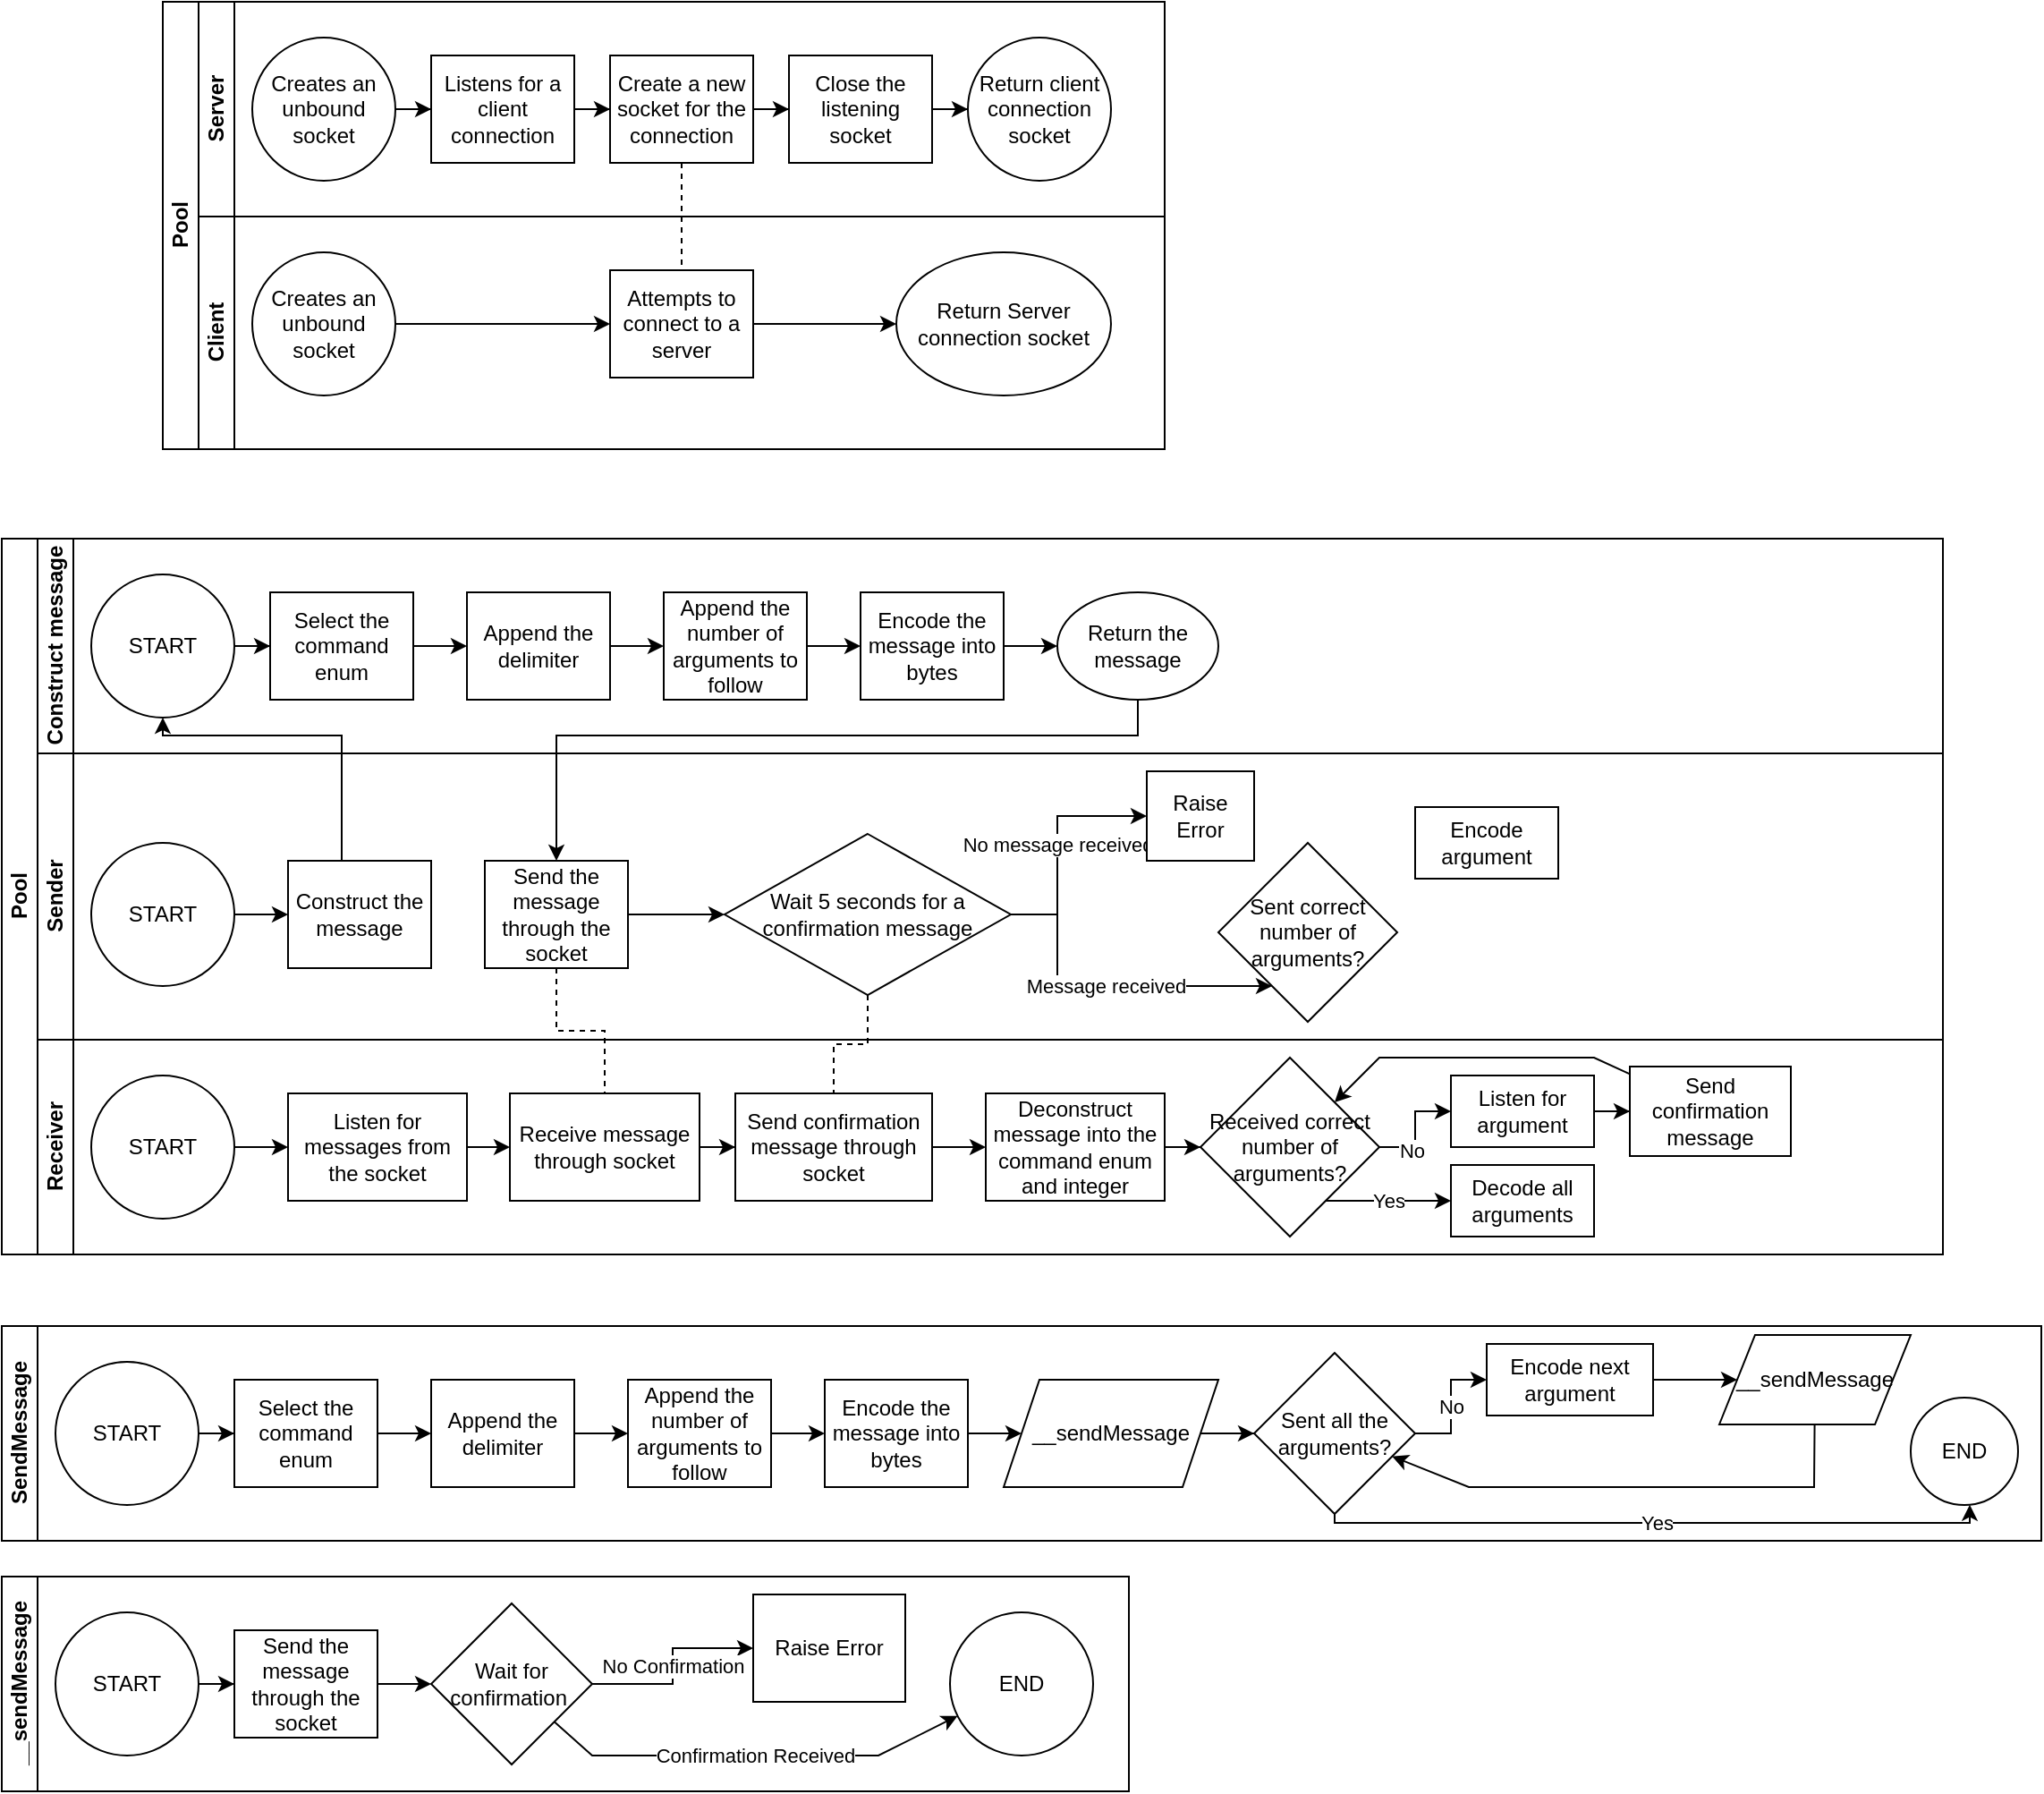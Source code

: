 <mxfile version="20.5.3" type="github">
  <diagram id="prtHgNgQTEPvFCAcTncT" name="Page-1">
    <mxGraphModel dx="1153" dy="686" grid="1" gridSize="10" guides="1" tooltips="1" connect="1" arrows="1" fold="1" page="1" pageScale="1" pageWidth="827" pageHeight="1169" math="0" shadow="0">
      <root>
        <mxCell id="0" />
        <mxCell id="1" parent="0" />
        <mxCell id="dNxyNK7c78bLwvsdeMH5-19" value="Pool" style="swimlane;html=1;childLayout=stackLayout;resizeParent=1;resizeParentMax=0;horizontal=0;startSize=20;horizontalStack=0;" parent="1" vertex="1">
          <mxGeometry x="100" y="90" width="560" height="250" as="geometry" />
        </mxCell>
        <mxCell id="dNxyNK7c78bLwvsdeMH5-27" value="" style="edgeStyle=orthogonalEdgeStyle;rounded=0;orthogonalLoop=1;jettySize=auto;html=1;dashed=1;endArrow=none;endFill=0;" parent="dNxyNK7c78bLwvsdeMH5-19" source="dNxyNK7c78bLwvsdeMH5-30" target="dNxyNK7c78bLwvsdeMH5-26" edge="1">
          <mxGeometry relative="1" as="geometry" />
        </mxCell>
        <mxCell id="dNxyNK7c78bLwvsdeMH5-20" value="Server" style="swimlane;html=1;startSize=20;horizontal=0;" parent="dNxyNK7c78bLwvsdeMH5-19" vertex="1">
          <mxGeometry x="20" width="540" height="120" as="geometry" />
        </mxCell>
        <mxCell id="P1tkEwXqQohBpj03M5yU-7" value="" style="edgeStyle=orthogonalEdgeStyle;rounded=0;orthogonalLoop=1;jettySize=auto;html=1;" parent="dNxyNK7c78bLwvsdeMH5-20" source="dNxyNK7c78bLwvsdeMH5-23" target="dNxyNK7c78bLwvsdeMH5-24" edge="1">
          <mxGeometry relative="1" as="geometry" />
        </mxCell>
        <mxCell id="dNxyNK7c78bLwvsdeMH5-23" value="Creates an unbound socket" style="ellipse;whiteSpace=wrap;html=1;" parent="dNxyNK7c78bLwvsdeMH5-20" vertex="1">
          <mxGeometry x="30" y="20" width="80" height="80" as="geometry" />
        </mxCell>
        <mxCell id="P1tkEwXqQohBpj03M5yU-3" value="" style="edgeStyle=orthogonalEdgeStyle;rounded=0;orthogonalLoop=1;jettySize=auto;html=1;" parent="dNxyNK7c78bLwvsdeMH5-20" source="dNxyNK7c78bLwvsdeMH5-24" target="dNxyNK7c78bLwvsdeMH5-30" edge="1">
          <mxGeometry relative="1" as="geometry" />
        </mxCell>
        <mxCell id="dNxyNK7c78bLwvsdeMH5-24" value="Listens for a client connection" style="rounded=0;whiteSpace=wrap;html=1;fontFamily=Helvetica;fontSize=12;fontColor=#000000;align=center;" parent="dNxyNK7c78bLwvsdeMH5-20" vertex="1">
          <mxGeometry x="130" y="30" width="80" height="60" as="geometry" />
        </mxCell>
        <mxCell id="P1tkEwXqQohBpj03M5yU-10" value="" style="edgeStyle=orthogonalEdgeStyle;rounded=0;orthogonalLoop=1;jettySize=auto;html=1;" parent="dNxyNK7c78bLwvsdeMH5-20" source="dNxyNK7c78bLwvsdeMH5-30" target="P1tkEwXqQohBpj03M5yU-9" edge="1">
          <mxGeometry relative="1" as="geometry" />
        </mxCell>
        <mxCell id="dNxyNK7c78bLwvsdeMH5-30" value="Create a new socket for the connection" style="rounded=0;whiteSpace=wrap;html=1;fontFamily=Helvetica;fontSize=12;fontColor=#000000;align=center;" parent="dNxyNK7c78bLwvsdeMH5-20" vertex="1">
          <mxGeometry x="230" y="30" width="80" height="60" as="geometry" />
        </mxCell>
        <mxCell id="dNxyNK7c78bLwvsdeMH5-32" value="Return client connection socket" style="ellipse;whiteSpace=wrap;html=1;" parent="dNxyNK7c78bLwvsdeMH5-20" vertex="1">
          <mxGeometry x="430" y="20" width="80" height="80" as="geometry" />
        </mxCell>
        <mxCell id="P1tkEwXqQohBpj03M5yU-11" value="" style="edgeStyle=orthogonalEdgeStyle;rounded=0;orthogonalLoop=1;jettySize=auto;html=1;" parent="dNxyNK7c78bLwvsdeMH5-20" source="P1tkEwXqQohBpj03M5yU-9" target="dNxyNK7c78bLwvsdeMH5-32" edge="1">
          <mxGeometry relative="1" as="geometry" />
        </mxCell>
        <mxCell id="P1tkEwXqQohBpj03M5yU-9" value="Close the listening socket" style="rounded=0;whiteSpace=wrap;html=1;fontFamily=Helvetica;fontSize=12;fontColor=#000000;align=center;" parent="dNxyNK7c78bLwvsdeMH5-20" vertex="1">
          <mxGeometry x="330" y="30" width="80" height="60" as="geometry" />
        </mxCell>
        <mxCell id="dNxyNK7c78bLwvsdeMH5-21" value="Client" style="swimlane;html=1;startSize=20;horizontal=0;" parent="dNxyNK7c78bLwvsdeMH5-19" vertex="1">
          <mxGeometry x="20" y="120" width="540" height="130" as="geometry" />
        </mxCell>
        <mxCell id="P1tkEwXqQohBpj03M5yU-14" value="" style="edgeStyle=orthogonalEdgeStyle;rounded=0;orthogonalLoop=1;jettySize=auto;html=1;" parent="dNxyNK7c78bLwvsdeMH5-21" source="dNxyNK7c78bLwvsdeMH5-26" target="P1tkEwXqQohBpj03M5yU-13" edge="1">
          <mxGeometry relative="1" as="geometry" />
        </mxCell>
        <mxCell id="dNxyNK7c78bLwvsdeMH5-26" value="Attempts to connect to a server" style="rounded=0;whiteSpace=wrap;html=1;fontFamily=Helvetica;fontSize=12;fontColor=#000000;align=center;" parent="dNxyNK7c78bLwvsdeMH5-21" vertex="1">
          <mxGeometry x="230" y="30" width="80" height="60" as="geometry" />
        </mxCell>
        <mxCell id="P1tkEwXqQohBpj03M5yU-8" value="" style="edgeStyle=orthogonalEdgeStyle;rounded=0;orthogonalLoop=1;jettySize=auto;html=1;" parent="dNxyNK7c78bLwvsdeMH5-21" source="P1tkEwXqQohBpj03M5yU-5" target="dNxyNK7c78bLwvsdeMH5-26" edge="1">
          <mxGeometry relative="1" as="geometry" />
        </mxCell>
        <mxCell id="P1tkEwXqQohBpj03M5yU-5" value="Creates an unbound socket" style="ellipse;whiteSpace=wrap;html=1;" parent="dNxyNK7c78bLwvsdeMH5-21" vertex="1">
          <mxGeometry x="30" y="20" width="80" height="80" as="geometry" />
        </mxCell>
        <mxCell id="P1tkEwXqQohBpj03M5yU-13" value="Return Server connection socket" style="ellipse;whiteSpace=wrap;html=1;" parent="dNxyNK7c78bLwvsdeMH5-21" vertex="1">
          <mxGeometry x="390" y="20" width="120" height="80" as="geometry" />
        </mxCell>
        <mxCell id="P1tkEwXqQohBpj03M5yU-15" value="Pool" style="swimlane;html=1;childLayout=stackLayout;resizeParent=1;resizeParentMax=0;horizontal=0;startSize=20;horizontalStack=0;" parent="1" vertex="1">
          <mxGeometry x="10" y="390" width="1085" height="400" as="geometry" />
        </mxCell>
        <mxCell id="P1tkEwXqQohBpj03M5yU-45" value="Construct message" style="swimlane;html=1;startSize=20;horizontal=0;" parent="P1tkEwXqQohBpj03M5yU-15" vertex="1">
          <mxGeometry x="20" width="1065" height="120" as="geometry" />
        </mxCell>
        <mxCell id="P1tkEwXqQohBpj03M5yU-46" value="" style="edgeStyle=orthogonalEdgeStyle;rounded=0;orthogonalLoop=1;jettySize=auto;html=1;" parent="P1tkEwXqQohBpj03M5yU-45" source="P1tkEwXqQohBpj03M5yU-47" target="P1tkEwXqQohBpj03M5yU-48" edge="1">
          <mxGeometry relative="1" as="geometry" />
        </mxCell>
        <mxCell id="P1tkEwXqQohBpj03M5yU-47" value="START" style="ellipse;whiteSpace=wrap;html=1;" parent="P1tkEwXqQohBpj03M5yU-45" vertex="1">
          <mxGeometry x="30" y="20" width="80" height="80" as="geometry" />
        </mxCell>
        <mxCell id="P1tkEwXqQohBpj03M5yU-48" value="Select the command enum" style="rounded=0;whiteSpace=wrap;html=1;fontFamily=Helvetica;fontSize=12;fontColor=#000000;align=center;" parent="P1tkEwXqQohBpj03M5yU-45" vertex="1">
          <mxGeometry x="130" y="30" width="80" height="60" as="geometry" />
        </mxCell>
        <mxCell id="P1tkEwXqQohBpj03M5yU-52" value="" style="edgeStyle=orthogonalEdgeStyle;rounded=0;orthogonalLoop=1;jettySize=auto;html=1;" parent="P1tkEwXqQohBpj03M5yU-45" source="P1tkEwXqQohBpj03M5yU-49" target="P1tkEwXqQohBpj03M5yU-51" edge="1">
          <mxGeometry relative="1" as="geometry" />
        </mxCell>
        <mxCell id="P1tkEwXqQohBpj03M5yU-49" value="Append the delimiter" style="rounded=0;whiteSpace=wrap;html=1;fontFamily=Helvetica;fontSize=12;fontColor=#000000;align=center;" parent="P1tkEwXqQohBpj03M5yU-45" vertex="1">
          <mxGeometry x="240" y="30" width="80" height="60" as="geometry" />
        </mxCell>
        <mxCell id="P1tkEwXqQohBpj03M5yU-50" value="" style="edgeStyle=orthogonalEdgeStyle;rounded=0;orthogonalLoop=1;jettySize=auto;html=1;" parent="P1tkEwXqQohBpj03M5yU-45" source="P1tkEwXqQohBpj03M5yU-48" target="P1tkEwXqQohBpj03M5yU-49" edge="1">
          <mxGeometry relative="1" as="geometry" />
        </mxCell>
        <mxCell id="P1tkEwXqQohBpj03M5yU-54" value="" style="edgeStyle=orthogonalEdgeStyle;rounded=0;orthogonalLoop=1;jettySize=auto;html=1;" parent="P1tkEwXqQohBpj03M5yU-45" source="P1tkEwXqQohBpj03M5yU-51" target="P1tkEwXqQohBpj03M5yU-53" edge="1">
          <mxGeometry relative="1" as="geometry" />
        </mxCell>
        <mxCell id="P1tkEwXqQohBpj03M5yU-51" value="Append the number of arguments to follow" style="rounded=0;whiteSpace=wrap;html=1;fontFamily=Helvetica;fontSize=12;fontColor=#000000;align=center;" parent="P1tkEwXqQohBpj03M5yU-45" vertex="1">
          <mxGeometry x="350" y="30" width="80" height="60" as="geometry" />
        </mxCell>
        <mxCell id="P1tkEwXqQohBpj03M5yU-58" value="" style="edgeStyle=orthogonalEdgeStyle;rounded=0;orthogonalLoop=1;jettySize=auto;html=1;" parent="P1tkEwXqQohBpj03M5yU-45" source="P1tkEwXqQohBpj03M5yU-53" target="P1tkEwXqQohBpj03M5yU-57" edge="1">
          <mxGeometry relative="1" as="geometry" />
        </mxCell>
        <mxCell id="P1tkEwXqQohBpj03M5yU-53" value="Encode the message into bytes" style="rounded=0;whiteSpace=wrap;html=1;fontFamily=Helvetica;fontSize=12;fontColor=#000000;align=center;" parent="P1tkEwXqQohBpj03M5yU-45" vertex="1">
          <mxGeometry x="460" y="30" width="80" height="60" as="geometry" />
        </mxCell>
        <mxCell id="P1tkEwXqQohBpj03M5yU-57" value="Return the message" style="ellipse;whiteSpace=wrap;html=1;fontColor=#000000;rounded=0;" parent="P1tkEwXqQohBpj03M5yU-45" vertex="1">
          <mxGeometry x="570" y="30" width="90" height="60" as="geometry" />
        </mxCell>
        <mxCell id="P1tkEwXqQohBpj03M5yU-17" value="Sender" style="swimlane;html=1;startSize=20;horizontal=0;" parent="P1tkEwXqQohBpj03M5yU-15" vertex="1">
          <mxGeometry x="20" y="120" width="1065" height="160" as="geometry" />
        </mxCell>
        <mxCell id="P1tkEwXqQohBpj03M5yU-18" value="" style="edgeStyle=orthogonalEdgeStyle;rounded=0;orthogonalLoop=1;jettySize=auto;html=1;" parent="P1tkEwXqQohBpj03M5yU-17" source="P1tkEwXqQohBpj03M5yU-19" target="P1tkEwXqQohBpj03M5yU-21" edge="1">
          <mxGeometry relative="1" as="geometry" />
        </mxCell>
        <mxCell id="P1tkEwXqQohBpj03M5yU-19" value="START" style="ellipse;whiteSpace=wrap;html=1;" parent="P1tkEwXqQohBpj03M5yU-17" vertex="1">
          <mxGeometry x="30" y="50" width="80" height="80" as="geometry" />
        </mxCell>
        <mxCell id="P1tkEwXqQohBpj03M5yU-21" value="Construct the message" style="rounded=0;whiteSpace=wrap;html=1;fontFamily=Helvetica;fontSize=12;fontColor=#000000;align=center;" parent="P1tkEwXqQohBpj03M5yU-17" vertex="1">
          <mxGeometry x="140" y="60" width="80" height="60" as="geometry" />
        </mxCell>
        <mxCell id="P1tkEwXqQohBpj03M5yU-64" value="" style="edgeStyle=orthogonalEdgeStyle;rounded=0;orthogonalLoop=1;jettySize=auto;html=1;" parent="P1tkEwXqQohBpj03M5yU-17" source="P1tkEwXqQohBpj03M5yU-61" target="P1tkEwXqQohBpj03M5yU-63" edge="1">
          <mxGeometry relative="1" as="geometry" />
        </mxCell>
        <mxCell id="P1tkEwXqQohBpj03M5yU-61" value="Send the message through the socket" style="rounded=0;whiteSpace=wrap;html=1;fontFamily=Helvetica;fontSize=12;fontColor=#000000;align=center;" parent="P1tkEwXqQohBpj03M5yU-17" vertex="1">
          <mxGeometry x="250" y="60" width="80" height="60" as="geometry" />
        </mxCell>
        <mxCell id="1jByo0EilKz6nTjALS8V-2" value="No message received" style="edgeStyle=orthogonalEdgeStyle;rounded=0;orthogonalLoop=1;jettySize=auto;html=1;" edge="1" parent="P1tkEwXqQohBpj03M5yU-17" source="P1tkEwXqQohBpj03M5yU-63" target="1jByo0EilKz6nTjALS8V-1">
          <mxGeometry relative="1" as="geometry">
            <Array as="points">
              <mxPoint x="570" y="90" />
              <mxPoint x="570" y="35" />
            </Array>
          </mxGeometry>
        </mxCell>
        <mxCell id="P1tkEwXqQohBpj03M5yU-63" value="Wait 5 seconds for a confirmation message" style="rhombus;whiteSpace=wrap;html=1;fontColor=#000000;rounded=0;" parent="P1tkEwXqQohBpj03M5yU-17" vertex="1">
          <mxGeometry x="384" y="45" width="160" height="90" as="geometry" />
        </mxCell>
        <mxCell id="1jByo0EilKz6nTjALS8V-1" value="Raise Error" style="whiteSpace=wrap;html=1;fontColor=#000000;rounded=0;" vertex="1" parent="P1tkEwXqQohBpj03M5yU-17">
          <mxGeometry x="620" y="10" width="60" height="50" as="geometry" />
        </mxCell>
        <mxCell id="1jByo0EilKz6nTjALS8V-4" value="Message received" style="edgeStyle=orthogonalEdgeStyle;rounded=0;orthogonalLoop=1;jettySize=auto;html=1;" edge="1" parent="P1tkEwXqQohBpj03M5yU-17" source="P1tkEwXqQohBpj03M5yU-63" target="1jByo0EilKz6nTjALS8V-56">
          <mxGeometry relative="1" as="geometry">
            <mxPoint x="620" y="130.043" as="targetPoint" />
            <Array as="points">
              <mxPoint x="570" y="90" />
              <mxPoint x="570" y="130" />
            </Array>
          </mxGeometry>
        </mxCell>
        <mxCell id="1jByo0EilKz6nTjALS8V-56" value="Sent correct number of arguments?" style="rhombus;whiteSpace=wrap;html=1;" vertex="1" parent="P1tkEwXqQohBpj03M5yU-17">
          <mxGeometry x="660" y="50" width="100" height="100" as="geometry" />
        </mxCell>
        <mxCell id="1jByo0EilKz6nTjALS8V-57" value="Encode argument" style="whiteSpace=wrap;html=1;" vertex="1" parent="P1tkEwXqQohBpj03M5yU-17">
          <mxGeometry x="770" y="30" width="80" height="40" as="geometry" />
        </mxCell>
        <mxCell id="P1tkEwXqQohBpj03M5yU-27" value="Receiver" style="swimlane;html=1;startSize=20;horizontal=0;" parent="P1tkEwXqQohBpj03M5yU-15" vertex="1">
          <mxGeometry x="20" y="280" width="1065" height="120" as="geometry">
            <mxRectangle x="20" y="120" width="650" height="30" as="alternateBounds" />
          </mxGeometry>
        </mxCell>
        <mxCell id="1jByo0EilKz6nTjALS8V-5" value="START" style="ellipse;whiteSpace=wrap;html=1;" vertex="1" parent="P1tkEwXqQohBpj03M5yU-27">
          <mxGeometry x="30" y="20" width="80" height="80" as="geometry" />
        </mxCell>
        <mxCell id="1jByo0EilKz6nTjALS8V-13" value="" style="edgeStyle=orthogonalEdgeStyle;rounded=0;orthogonalLoop=1;jettySize=auto;html=1;" edge="1" parent="P1tkEwXqQohBpj03M5yU-27" source="1jByo0EilKz6nTjALS8V-6" target="1jByo0EilKz6nTjALS8V-12">
          <mxGeometry relative="1" as="geometry" />
        </mxCell>
        <mxCell id="1jByo0EilKz6nTjALS8V-6" value="Receive message through socket" style="whiteSpace=wrap;html=1;" vertex="1" parent="P1tkEwXqQohBpj03M5yU-27">
          <mxGeometry x="264" y="30" width="106" height="60" as="geometry" />
        </mxCell>
        <mxCell id="1jByo0EilKz6nTjALS8V-11" value="" style="edgeStyle=orthogonalEdgeStyle;rounded=0;orthogonalLoop=1;jettySize=auto;html=1;" edge="1" parent="P1tkEwXqQohBpj03M5yU-27" source="1jByo0EilKz6nTjALS8V-9" target="1jByo0EilKz6nTjALS8V-6">
          <mxGeometry relative="1" as="geometry" />
        </mxCell>
        <mxCell id="1jByo0EilKz6nTjALS8V-9" value="Listen for messages from the socket" style="whiteSpace=wrap;html=1;" vertex="1" parent="P1tkEwXqQohBpj03M5yU-27">
          <mxGeometry x="140" y="30" width="100" height="60" as="geometry" />
        </mxCell>
        <mxCell id="1jByo0EilKz6nTjALS8V-10" value="" style="edgeStyle=orthogonalEdgeStyle;rounded=0;orthogonalLoop=1;jettySize=auto;html=1;" edge="1" parent="P1tkEwXqQohBpj03M5yU-27" source="1jByo0EilKz6nTjALS8V-5" target="1jByo0EilKz6nTjALS8V-9">
          <mxGeometry relative="1" as="geometry" />
        </mxCell>
        <mxCell id="1jByo0EilKz6nTjALS8V-12" value="Send confirmation message through socket" style="whiteSpace=wrap;html=1;" vertex="1" parent="P1tkEwXqQohBpj03M5yU-27">
          <mxGeometry x="390" y="30" width="110" height="60" as="geometry" />
        </mxCell>
        <mxCell id="1jByo0EilKz6nTjALS8V-18" value="" style="edgeStyle=orthogonalEdgeStyle;rounded=0;orthogonalLoop=1;jettySize=auto;html=1;" edge="1" parent="P1tkEwXqQohBpj03M5yU-27" source="1jByo0EilKz6nTjALS8V-15" target="1jByo0EilKz6nTjALS8V-19">
          <mxGeometry relative="1" as="geometry">
            <mxPoint x="677.5" y="60" as="targetPoint" />
          </mxGeometry>
        </mxCell>
        <mxCell id="1jByo0EilKz6nTjALS8V-15" value="Deconstruct message into the command enum and integer" style="whiteSpace=wrap;html=1;" vertex="1" parent="P1tkEwXqQohBpj03M5yU-27">
          <mxGeometry x="530" y="30" width="100" height="60" as="geometry" />
        </mxCell>
        <mxCell id="1jByo0EilKz6nTjALS8V-16" value="" style="edgeStyle=orthogonalEdgeStyle;rounded=0;orthogonalLoop=1;jettySize=auto;html=1;" edge="1" parent="P1tkEwXqQohBpj03M5yU-27" source="1jByo0EilKz6nTjALS8V-12" target="1jByo0EilKz6nTjALS8V-15">
          <mxGeometry relative="1" as="geometry" />
        </mxCell>
        <mxCell id="1jByo0EilKz6nTjALS8V-19" value="Received correct number of arguments?" style="rhombus;whiteSpace=wrap;html=1;" vertex="1" parent="P1tkEwXqQohBpj03M5yU-27">
          <mxGeometry x="650" y="10" width="100" height="100" as="geometry" />
        </mxCell>
        <mxCell id="1jByo0EilKz6nTjALS8V-45" value="Listen for argument" style="whiteSpace=wrap;html=1;" vertex="1" parent="P1tkEwXqQohBpj03M5yU-27">
          <mxGeometry x="790" y="20" width="80" height="40" as="geometry" />
        </mxCell>
        <mxCell id="1jByo0EilKz6nTjALS8V-46" value="" style="edgeStyle=orthogonalEdgeStyle;rounded=0;orthogonalLoop=1;jettySize=auto;html=1;" edge="1" parent="P1tkEwXqQohBpj03M5yU-27" source="1jByo0EilKz6nTjALS8V-19" target="1jByo0EilKz6nTjALS8V-45">
          <mxGeometry relative="1" as="geometry" />
        </mxCell>
        <mxCell id="1jByo0EilKz6nTjALS8V-52" value="No" style="edgeLabel;html=1;align=center;verticalAlign=middle;resizable=0;points=[];" vertex="1" connectable="0" parent="1jByo0EilKz6nTjALS8V-46">
          <mxGeometry x="-0.421" y="-2" relative="1" as="geometry">
            <mxPoint as="offset" />
          </mxGeometry>
        </mxCell>
        <mxCell id="1jByo0EilKz6nTjALS8V-49" value="Send confirmation message" style="whiteSpace=wrap;html=1;" vertex="1" parent="P1tkEwXqQohBpj03M5yU-27">
          <mxGeometry x="890" y="15" width="90" height="50" as="geometry" />
        </mxCell>
        <mxCell id="1jByo0EilKz6nTjALS8V-50" value="" style="edgeStyle=orthogonalEdgeStyle;rounded=0;orthogonalLoop=1;jettySize=auto;html=1;" edge="1" parent="P1tkEwXqQohBpj03M5yU-27" source="1jByo0EilKz6nTjALS8V-45" target="1jByo0EilKz6nTjALS8V-49">
          <mxGeometry relative="1" as="geometry" />
        </mxCell>
        <mxCell id="1jByo0EilKz6nTjALS8V-51" value="" style="endArrow=classic;html=1;rounded=0;" edge="1" parent="P1tkEwXqQohBpj03M5yU-27" source="1jByo0EilKz6nTjALS8V-49" target="1jByo0EilKz6nTjALS8V-19">
          <mxGeometry width="50" height="50" relative="1" as="geometry">
            <mxPoint x="590" y="130" as="sourcePoint" />
            <mxPoint x="640" y="80" as="targetPoint" />
            <Array as="points">
              <mxPoint x="870" y="10" />
              <mxPoint x="750" y="10" />
            </Array>
          </mxGeometry>
        </mxCell>
        <mxCell id="1jByo0EilKz6nTjALS8V-53" value="Decode all arguments" style="whiteSpace=wrap;html=1;" vertex="1" parent="P1tkEwXqQohBpj03M5yU-27">
          <mxGeometry x="790" y="70" width="80" height="40" as="geometry" />
        </mxCell>
        <mxCell id="1jByo0EilKz6nTjALS8V-54" value="Yes" style="edgeStyle=orthogonalEdgeStyle;rounded=0;orthogonalLoop=1;jettySize=auto;html=1;" edge="1" parent="P1tkEwXqQohBpj03M5yU-27" source="1jByo0EilKz6nTjALS8V-19" target="1jByo0EilKz6nTjALS8V-53">
          <mxGeometry relative="1" as="geometry">
            <mxPoint x="759.957" y="70.043" as="sourcePoint" />
            <mxPoint x="800" y="50.043" as="targetPoint" />
            <Array as="points">
              <mxPoint x="760" y="90" />
              <mxPoint x="760" y="90" />
            </Array>
          </mxGeometry>
        </mxCell>
        <mxCell id="P1tkEwXqQohBpj03M5yU-44" value="" style="edgeStyle=orthogonalEdgeStyle;rounded=0;orthogonalLoop=1;jettySize=auto;html=1;" parent="P1tkEwXqQohBpj03M5yU-15" source="P1tkEwXqQohBpj03M5yU-21" target="P1tkEwXqQohBpj03M5yU-47" edge="1">
          <mxGeometry relative="1" as="geometry">
            <mxPoint x="260" y="180" as="targetPoint" />
            <Array as="points">
              <mxPoint x="190" y="110" />
              <mxPoint x="90" y="110" />
            </Array>
          </mxGeometry>
        </mxCell>
        <mxCell id="P1tkEwXqQohBpj03M5yU-60" value="" style="edgeStyle=orthogonalEdgeStyle;rounded=0;orthogonalLoop=1;jettySize=auto;html=1;" parent="P1tkEwXqQohBpj03M5yU-15" source="P1tkEwXqQohBpj03M5yU-57" target="P1tkEwXqQohBpj03M5yU-61" edge="1">
          <mxGeometry relative="1" as="geometry">
            <mxPoint x="510" y="180" as="targetPoint" />
            <Array as="points">
              <mxPoint x="635" y="110" />
              <mxPoint x="310" y="110" />
            </Array>
          </mxGeometry>
        </mxCell>
        <mxCell id="1jByo0EilKz6nTjALS8V-8" value="" style="edgeStyle=orthogonalEdgeStyle;rounded=0;orthogonalLoop=1;jettySize=auto;html=1;dashed=1;endArrow=none;endFill=0;" edge="1" parent="P1tkEwXqQohBpj03M5yU-15" source="P1tkEwXqQohBpj03M5yU-61" target="1jByo0EilKz6nTjALS8V-6">
          <mxGeometry relative="1" as="geometry">
            <mxPoint x="390" y="-200" as="sourcePoint" />
            <mxPoint x="390" y="-140" as="targetPoint" />
          </mxGeometry>
        </mxCell>
        <mxCell id="1jByo0EilKz6nTjALS8V-14" value="" style="edgeStyle=orthogonalEdgeStyle;rounded=0;orthogonalLoop=1;jettySize=auto;html=1;dashed=1;endArrow=none;endFill=0;" edge="1" parent="P1tkEwXqQohBpj03M5yU-15" source="P1tkEwXqQohBpj03M5yU-63" target="1jByo0EilKz6nTjALS8V-12">
          <mxGeometry relative="1" as="geometry">
            <mxPoint x="320" y="250" as="sourcePoint" />
            <mxPoint x="347.034" y="320" as="targetPoint" />
          </mxGeometry>
        </mxCell>
        <mxCell id="1jByo0EilKz6nTjALS8V-70" value="SendMessage" style="swimlane;html=1;startSize=20;horizontal=0;" vertex="1" parent="1">
          <mxGeometry x="10" y="830" width="1140" height="120" as="geometry" />
        </mxCell>
        <mxCell id="1jByo0EilKz6nTjALS8V-71" value="" style="edgeStyle=orthogonalEdgeStyle;rounded=0;orthogonalLoop=1;jettySize=auto;html=1;" edge="1" parent="1jByo0EilKz6nTjALS8V-70" source="1jByo0EilKz6nTjALS8V-72" target="1jByo0EilKz6nTjALS8V-73">
          <mxGeometry relative="1" as="geometry" />
        </mxCell>
        <mxCell id="1jByo0EilKz6nTjALS8V-72" value="START" style="ellipse;whiteSpace=wrap;html=1;" vertex="1" parent="1jByo0EilKz6nTjALS8V-70">
          <mxGeometry x="30" y="20" width="80" height="80" as="geometry" />
        </mxCell>
        <mxCell id="1jByo0EilKz6nTjALS8V-73" value="Select the command enum" style="rounded=0;whiteSpace=wrap;html=1;fontFamily=Helvetica;fontSize=12;fontColor=#000000;align=center;" vertex="1" parent="1jByo0EilKz6nTjALS8V-70">
          <mxGeometry x="130" y="30" width="80" height="60" as="geometry" />
        </mxCell>
        <mxCell id="1jByo0EilKz6nTjALS8V-74" value="" style="edgeStyle=orthogonalEdgeStyle;rounded=0;orthogonalLoop=1;jettySize=auto;html=1;" edge="1" parent="1jByo0EilKz6nTjALS8V-70" source="1jByo0EilKz6nTjALS8V-75" target="1jByo0EilKz6nTjALS8V-78">
          <mxGeometry relative="1" as="geometry" />
        </mxCell>
        <mxCell id="1jByo0EilKz6nTjALS8V-75" value="Append the delimiter" style="rounded=0;whiteSpace=wrap;html=1;fontFamily=Helvetica;fontSize=12;fontColor=#000000;align=center;" vertex="1" parent="1jByo0EilKz6nTjALS8V-70">
          <mxGeometry x="240" y="30" width="80" height="60" as="geometry" />
        </mxCell>
        <mxCell id="1jByo0EilKz6nTjALS8V-76" value="" style="edgeStyle=orthogonalEdgeStyle;rounded=0;orthogonalLoop=1;jettySize=auto;html=1;" edge="1" parent="1jByo0EilKz6nTjALS8V-70" source="1jByo0EilKz6nTjALS8V-73" target="1jByo0EilKz6nTjALS8V-75">
          <mxGeometry relative="1" as="geometry" />
        </mxCell>
        <mxCell id="1jByo0EilKz6nTjALS8V-77" value="" style="edgeStyle=orthogonalEdgeStyle;rounded=0;orthogonalLoop=1;jettySize=auto;html=1;" edge="1" parent="1jByo0EilKz6nTjALS8V-70" source="1jByo0EilKz6nTjALS8V-78" target="1jByo0EilKz6nTjALS8V-80">
          <mxGeometry relative="1" as="geometry" />
        </mxCell>
        <mxCell id="1jByo0EilKz6nTjALS8V-78" value="Append the number of arguments to follow" style="rounded=0;whiteSpace=wrap;html=1;fontFamily=Helvetica;fontSize=12;fontColor=#000000;align=center;" vertex="1" parent="1jByo0EilKz6nTjALS8V-70">
          <mxGeometry x="350" y="30" width="80" height="60" as="geometry" />
        </mxCell>
        <mxCell id="1jByo0EilKz6nTjALS8V-80" value="Encode the message into bytes" style="rounded=0;whiteSpace=wrap;html=1;fontFamily=Helvetica;fontSize=12;fontColor=#000000;align=center;" vertex="1" parent="1jByo0EilKz6nTjALS8V-70">
          <mxGeometry x="460" y="30" width="80" height="60" as="geometry" />
        </mxCell>
        <mxCell id="1jByo0EilKz6nTjALS8V-84" value="" style="edgeStyle=orthogonalEdgeStyle;rounded=0;orthogonalLoop=1;jettySize=auto;html=1;" edge="1" parent="1jByo0EilKz6nTjALS8V-70" source="1jByo0EilKz6nTjALS8V-80" target="1jByo0EilKz6nTjALS8V-85">
          <mxGeometry relative="1" as="geometry">
            <mxPoint x="570" y="60.0" as="targetPoint" />
          </mxGeometry>
        </mxCell>
        <mxCell id="1jByo0EilKz6nTjALS8V-85" value="__sendMessage" style="shape=parallelogram;perimeter=parallelogramPerimeter;whiteSpace=wrap;html=1;fixedSize=1;" vertex="1" parent="1jByo0EilKz6nTjALS8V-70">
          <mxGeometry x="560" y="30" width="120" height="60" as="geometry" />
        </mxCell>
        <mxCell id="1jByo0EilKz6nTjALS8V-86" value="Sent all the arguments?" style="rhombus;whiteSpace=wrap;html=1;" vertex="1" parent="1jByo0EilKz6nTjALS8V-70">
          <mxGeometry x="700" y="15" width="90" height="90" as="geometry" />
        </mxCell>
        <mxCell id="1jByo0EilKz6nTjALS8V-87" value="" style="edgeStyle=orthogonalEdgeStyle;rounded=0;orthogonalLoop=1;jettySize=auto;html=1;" edge="1" parent="1jByo0EilKz6nTjALS8V-70" source="1jByo0EilKz6nTjALS8V-85" target="1jByo0EilKz6nTjALS8V-86">
          <mxGeometry relative="1" as="geometry" />
        </mxCell>
        <mxCell id="1jByo0EilKz6nTjALS8V-88" value="Encode next argument" style="whiteSpace=wrap;html=1;" vertex="1" parent="1jByo0EilKz6nTjALS8V-70">
          <mxGeometry x="830" y="10" width="93" height="40" as="geometry" />
        </mxCell>
        <mxCell id="1jByo0EilKz6nTjALS8V-89" value="No" style="edgeStyle=orthogonalEdgeStyle;rounded=0;orthogonalLoop=1;jettySize=auto;html=1;" edge="1" parent="1jByo0EilKz6nTjALS8V-70" source="1jByo0EilKz6nTjALS8V-86" target="1jByo0EilKz6nTjALS8V-88">
          <mxGeometry relative="1" as="geometry" />
        </mxCell>
        <mxCell id="1jByo0EilKz6nTjALS8V-90" value="__sendMessage" style="shape=parallelogram;perimeter=parallelogramPerimeter;whiteSpace=wrap;html=1;fixedSize=1;" vertex="1" parent="1jByo0EilKz6nTjALS8V-70">
          <mxGeometry x="960" y="5" width="107" height="50" as="geometry" />
        </mxCell>
        <mxCell id="1jByo0EilKz6nTjALS8V-91" value="" style="edgeStyle=orthogonalEdgeStyle;rounded=0;orthogonalLoop=1;jettySize=auto;html=1;" edge="1" parent="1jByo0EilKz6nTjALS8V-70" source="1jByo0EilKz6nTjALS8V-88" target="1jByo0EilKz6nTjALS8V-90">
          <mxGeometry relative="1" as="geometry">
            <mxPoint x="940" y="90" as="sourcePoint" />
            <mxPoint x="710.0" y="70.0" as="targetPoint" />
          </mxGeometry>
        </mxCell>
        <mxCell id="1jByo0EilKz6nTjALS8V-92" value="END" style="ellipse;whiteSpace=wrap;html=1;" vertex="1" parent="1jByo0EilKz6nTjALS8V-70">
          <mxGeometry x="1067" y="40" width="60" height="60" as="geometry" />
        </mxCell>
        <mxCell id="1jByo0EilKz6nTjALS8V-93" value="Yes" style="edgeStyle=orthogonalEdgeStyle;rounded=0;orthogonalLoop=1;jettySize=auto;html=1;" edge="1" parent="1jByo0EilKz6nTjALS8V-70" source="1jByo0EilKz6nTjALS8V-86" target="1jByo0EilKz6nTjALS8V-92">
          <mxGeometry relative="1" as="geometry">
            <Array as="points">
              <mxPoint x="745" y="110" />
              <mxPoint x="1100" y="110" />
            </Array>
          </mxGeometry>
        </mxCell>
        <mxCell id="1jByo0EilKz6nTjALS8V-94" value="" style="endArrow=classic;html=1;rounded=0;" edge="1" parent="1jByo0EilKz6nTjALS8V-70" source="1jByo0EilKz6nTjALS8V-90" target="1jByo0EilKz6nTjALS8V-86">
          <mxGeometry width="50" height="50" relative="1" as="geometry">
            <mxPoint x="820" y="50" as="sourcePoint" />
            <mxPoint x="870" as="targetPoint" />
            <Array as="points">
              <mxPoint x="1013" y="90" />
              <mxPoint x="820" y="90" />
            </Array>
          </mxGeometry>
        </mxCell>
        <mxCell id="1jByo0EilKz6nTjALS8V-95" value="__sendMessage" style="swimlane;html=1;startSize=20;horizontal=0;" vertex="1" parent="1">
          <mxGeometry x="10" y="970" width="630" height="120" as="geometry" />
        </mxCell>
        <mxCell id="1jByo0EilKz6nTjALS8V-96" value="" style="edgeStyle=orthogonalEdgeStyle;rounded=0;orthogonalLoop=1;jettySize=auto;html=1;" edge="1" parent="1jByo0EilKz6nTjALS8V-95" source="1jByo0EilKz6nTjALS8V-97" target="1jByo0EilKz6nTjALS8V-98">
          <mxGeometry relative="1" as="geometry" />
        </mxCell>
        <mxCell id="1jByo0EilKz6nTjALS8V-97" value="START" style="ellipse;whiteSpace=wrap;html=1;" vertex="1" parent="1jByo0EilKz6nTjALS8V-95">
          <mxGeometry x="30" y="20" width="80" height="80" as="geometry" />
        </mxCell>
        <mxCell id="1jByo0EilKz6nTjALS8V-98" value="Send the message through the socket" style="rounded=0;whiteSpace=wrap;html=1;fontFamily=Helvetica;fontSize=12;fontColor=#000000;align=center;" vertex="1" parent="1jByo0EilKz6nTjALS8V-95">
          <mxGeometry x="130" y="30" width="80" height="60" as="geometry" />
        </mxCell>
        <mxCell id="1jByo0EilKz6nTjALS8V-101" value="" style="edgeStyle=orthogonalEdgeStyle;rounded=0;orthogonalLoop=1;jettySize=auto;html=1;" edge="1" parent="1jByo0EilKz6nTjALS8V-95" source="1jByo0EilKz6nTjALS8V-98">
          <mxGeometry relative="1" as="geometry">
            <mxPoint x="240" y="60.0" as="targetPoint" />
          </mxGeometry>
        </mxCell>
        <mxCell id="1jByo0EilKz6nTjALS8V-116" value="Wait for confirmation&amp;nbsp;" style="rhombus;whiteSpace=wrap;html=1;" vertex="1" parent="1jByo0EilKz6nTjALS8V-95">
          <mxGeometry x="240" y="15" width="90" height="90" as="geometry" />
        </mxCell>
        <mxCell id="1jByo0EilKz6nTjALS8V-117" value="Raise Error" style="whiteSpace=wrap;html=1;" vertex="1" parent="1jByo0EilKz6nTjALS8V-95">
          <mxGeometry x="420" y="10" width="85" height="60" as="geometry" />
        </mxCell>
        <mxCell id="1jByo0EilKz6nTjALS8V-118" value="No Confirmation" style="edgeStyle=orthogonalEdgeStyle;rounded=0;orthogonalLoop=1;jettySize=auto;html=1;" edge="1" parent="1jByo0EilKz6nTjALS8V-95" source="1jByo0EilKz6nTjALS8V-116" target="1jByo0EilKz6nTjALS8V-117">
          <mxGeometry relative="1" as="geometry" />
        </mxCell>
        <mxCell id="1jByo0EilKz6nTjALS8V-120" value="END" style="ellipse;whiteSpace=wrap;html=1;" vertex="1" parent="1jByo0EilKz6nTjALS8V-95">
          <mxGeometry x="530" y="20" width="80" height="80" as="geometry" />
        </mxCell>
        <mxCell id="1jByo0EilKz6nTjALS8V-121" value="Confirmation Received" style="endArrow=classic;html=1;rounded=0;" edge="1" parent="1jByo0EilKz6nTjALS8V-95" source="1jByo0EilKz6nTjALS8V-116" target="1jByo0EilKz6nTjALS8V-120">
          <mxGeometry width="50" height="50" relative="1" as="geometry">
            <mxPoint x="390" y="120" as="sourcePoint" />
            <mxPoint x="440" y="70" as="targetPoint" />
            <Array as="points">
              <mxPoint x="330" y="100" />
              <mxPoint x="490" y="100" />
            </Array>
          </mxGeometry>
        </mxCell>
      </root>
    </mxGraphModel>
  </diagram>
</mxfile>
